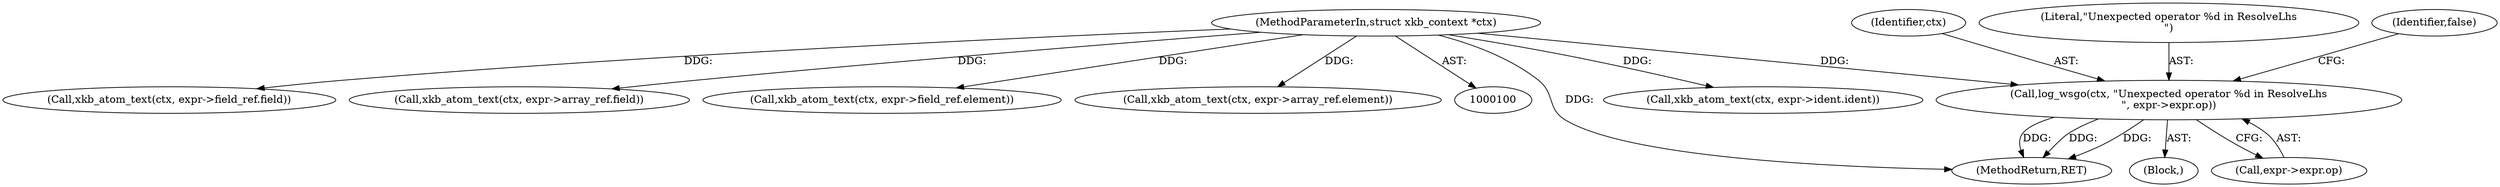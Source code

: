 digraph "0_libxkbcommon_bb4909d2d8fa6b08155e449986a478101e2b2634@pointer" {
"1000228" [label="(Call,log_wsgo(ctx, \"Unexpected operator %d in ResolveLhs\n\", expr->expr.op))"];
"1000101" [label="(MethodParameterIn,struct xkb_context *ctx)"];
"1000229" [label="(Identifier,ctx)"];
"1000228" [label="(Call,log_wsgo(ctx, \"Unexpected operator %d in ResolveLhs\n\", expr->expr.op))"];
"1000230" [label="(Literal,\"Unexpected operator %d in ResolveLhs\n\")"];
"1000237" [label="(Identifier,false)"];
"1000238" [label="(MethodReturn,RET)"];
"1000122" [label="(Call,xkb_atom_text(ctx, expr->ident.ident))"];
"1000106" [label="(Block,)"];
"1000152" [label="(Call,xkb_atom_text(ctx, expr->field_ref.field))"];
"1000187" [label="(Call,xkb_atom_text(ctx, expr->array_ref.field))"];
"1000101" [label="(MethodParameterIn,struct xkb_context *ctx)"];
"1000142" [label="(Call,xkb_atom_text(ctx, expr->field_ref.element))"];
"1000177" [label="(Call,xkb_atom_text(ctx, expr->array_ref.element))"];
"1000231" [label="(Call,expr->expr.op)"];
"1000228" -> "1000106"  [label="AST: "];
"1000228" -> "1000231"  [label="CFG: "];
"1000229" -> "1000228"  [label="AST: "];
"1000230" -> "1000228"  [label="AST: "];
"1000231" -> "1000228"  [label="AST: "];
"1000237" -> "1000228"  [label="CFG: "];
"1000228" -> "1000238"  [label="DDG: "];
"1000228" -> "1000238"  [label="DDG: "];
"1000228" -> "1000238"  [label="DDG: "];
"1000101" -> "1000228"  [label="DDG: "];
"1000101" -> "1000100"  [label="AST: "];
"1000101" -> "1000238"  [label="DDG: "];
"1000101" -> "1000122"  [label="DDG: "];
"1000101" -> "1000142"  [label="DDG: "];
"1000101" -> "1000152"  [label="DDG: "];
"1000101" -> "1000177"  [label="DDG: "];
"1000101" -> "1000187"  [label="DDG: "];
}
